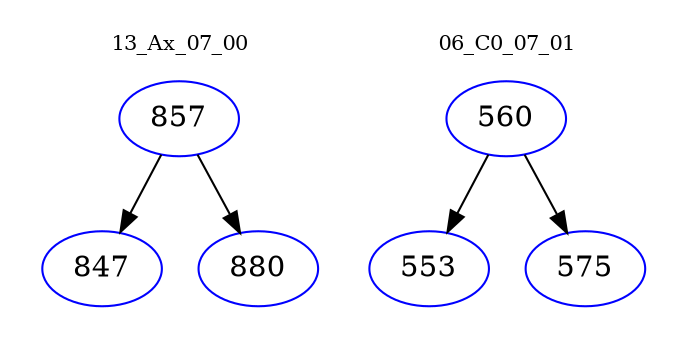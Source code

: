 digraph{
subgraph cluster_0 {
color = white
label = "13_Ax_07_00";
fontsize=10;
T0_857 [label="857", color="blue"]
T0_857 -> T0_847 [color="black"]
T0_847 [label="847", color="blue"]
T0_857 -> T0_880 [color="black"]
T0_880 [label="880", color="blue"]
}
subgraph cluster_1 {
color = white
label = "06_C0_07_01";
fontsize=10;
T1_560 [label="560", color="blue"]
T1_560 -> T1_553 [color="black"]
T1_553 [label="553", color="blue"]
T1_560 -> T1_575 [color="black"]
T1_575 [label="575", color="blue"]
}
}
